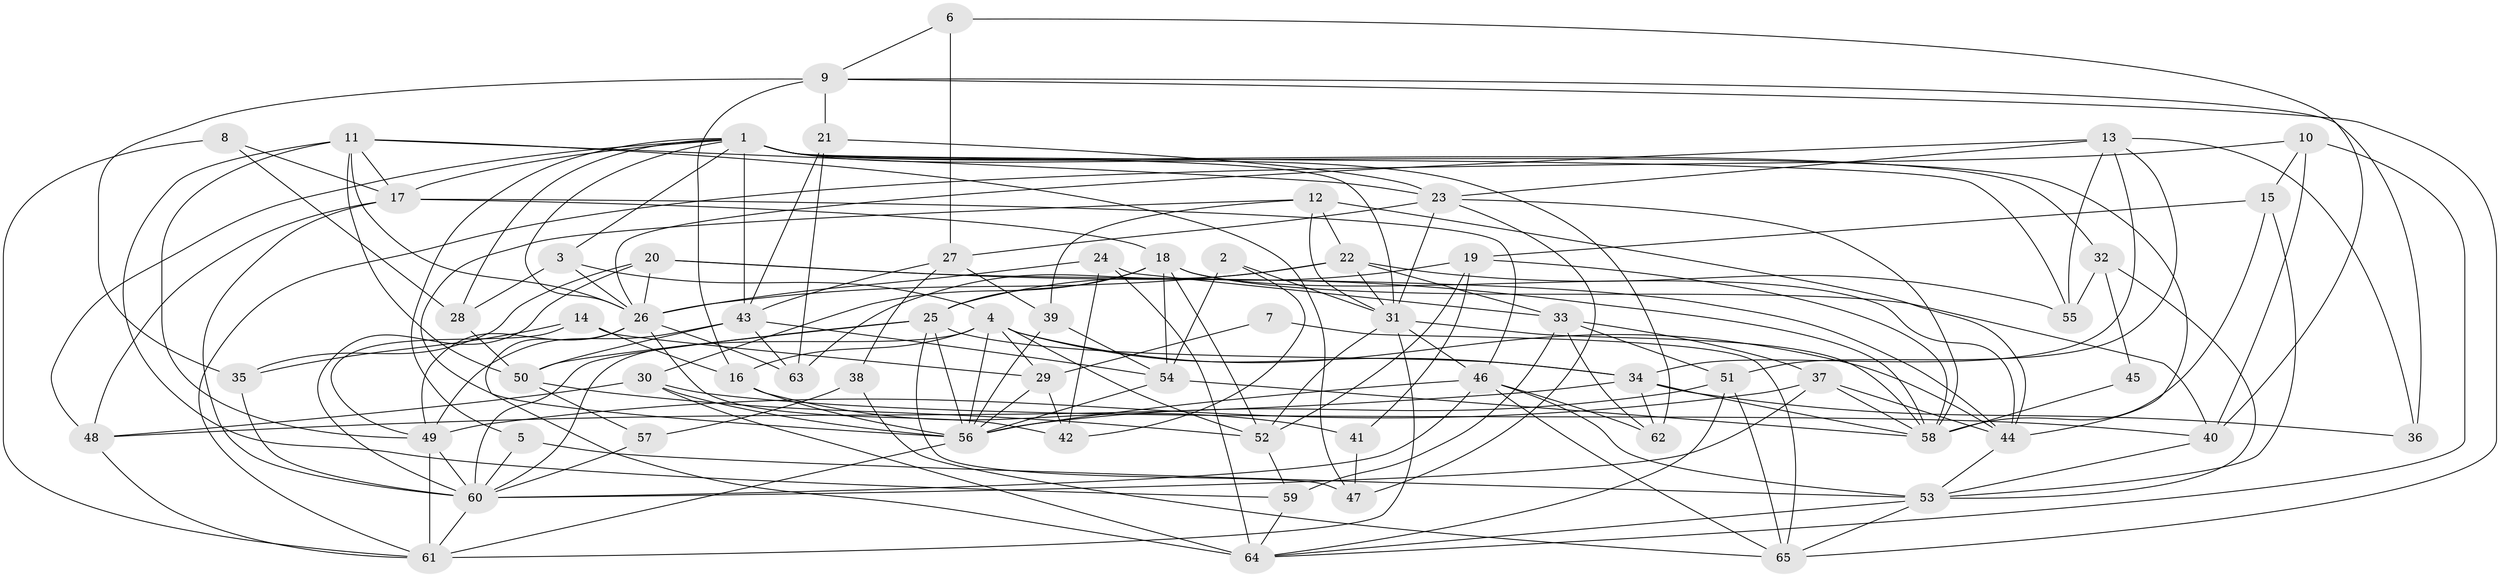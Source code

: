 // original degree distribution, {5: 0.16923076923076924, 8: 0.015384615384615385, 3: 0.24615384615384617, 6: 0.1, 4: 0.2923076923076923, 7: 0.023076923076923078, 2: 0.14615384615384616, 9: 0.007692307692307693}
// Generated by graph-tools (version 1.1) at 2025/01/03/09/25 03:01:58]
// undirected, 65 vertices, 179 edges
graph export_dot {
graph [start="1"]
  node [color=gray90,style=filled];
  1;
  2;
  3;
  4;
  5;
  6;
  7;
  8;
  9;
  10;
  11;
  12;
  13;
  14;
  15;
  16;
  17;
  18;
  19;
  20;
  21;
  22;
  23;
  24;
  25;
  26;
  27;
  28;
  29;
  30;
  31;
  32;
  33;
  34;
  35;
  36;
  37;
  38;
  39;
  40;
  41;
  42;
  43;
  44;
  45;
  46;
  47;
  48;
  49;
  50;
  51;
  52;
  53;
  54;
  55;
  56;
  57;
  58;
  59;
  60;
  61;
  62;
  63;
  64;
  65;
  1 -- 3 [weight=1.0];
  1 -- 5 [weight=1.0];
  1 -- 17 [weight=1.0];
  1 -- 26 [weight=1.0];
  1 -- 28 [weight=1.0];
  1 -- 31 [weight=1.0];
  1 -- 32 [weight=1.0];
  1 -- 43 [weight=1.0];
  1 -- 44 [weight=1.0];
  1 -- 48 [weight=1.0];
  1 -- 55 [weight=1.0];
  1 -- 62 [weight=1.0];
  2 -- 31 [weight=1.0];
  2 -- 42 [weight=1.0];
  2 -- 54 [weight=1.0];
  3 -- 4 [weight=2.0];
  3 -- 26 [weight=2.0];
  3 -- 28 [weight=1.0];
  4 -- 16 [weight=1.0];
  4 -- 29 [weight=1.0];
  4 -- 34 [weight=2.0];
  4 -- 44 [weight=1.0];
  4 -- 52 [weight=1.0];
  4 -- 56 [weight=1.0];
  4 -- 60 [weight=1.0];
  5 -- 53 [weight=1.0];
  5 -- 60 [weight=1.0];
  6 -- 9 [weight=1.0];
  6 -- 27 [weight=1.0];
  6 -- 40 [weight=1.0];
  7 -- 29 [weight=1.0];
  7 -- 65 [weight=1.0];
  8 -- 17 [weight=1.0];
  8 -- 28 [weight=1.0];
  8 -- 61 [weight=1.0];
  9 -- 16 [weight=1.0];
  9 -- 21 [weight=1.0];
  9 -- 35 [weight=2.0];
  9 -- 36 [weight=1.0];
  9 -- 65 [weight=1.0];
  10 -- 15 [weight=1.0];
  10 -- 40 [weight=1.0];
  10 -- 61 [weight=1.0];
  10 -- 64 [weight=1.0];
  11 -- 17 [weight=1.0];
  11 -- 23 [weight=1.0];
  11 -- 26 [weight=1.0];
  11 -- 47 [weight=1.0];
  11 -- 49 [weight=1.0];
  11 -- 50 [weight=1.0];
  11 -- 59 [weight=1.0];
  12 -- 22 [weight=1.0];
  12 -- 31 [weight=1.0];
  12 -- 39 [weight=1.0];
  12 -- 44 [weight=1.0];
  12 -- 56 [weight=1.0];
  13 -- 23 [weight=1.0];
  13 -- 26 [weight=1.0];
  13 -- 34 [weight=1.0];
  13 -- 36 [weight=1.0];
  13 -- 51 [weight=1.0];
  13 -- 55 [weight=1.0];
  14 -- 16 [weight=1.0];
  14 -- 29 [weight=1.0];
  14 -- 35 [weight=1.0];
  14 -- 49 [weight=1.0];
  15 -- 19 [weight=1.0];
  15 -- 53 [weight=1.0];
  15 -- 58 [weight=1.0];
  16 -- 41 [weight=1.0];
  16 -- 56 [weight=1.0];
  17 -- 18 [weight=1.0];
  17 -- 46 [weight=1.0];
  17 -- 48 [weight=1.0];
  17 -- 60 [weight=1.0];
  18 -- 25 [weight=1.0];
  18 -- 30 [weight=1.0];
  18 -- 40 [weight=1.0];
  18 -- 44 [weight=2.0];
  18 -- 52 [weight=1.0];
  18 -- 54 [weight=1.0];
  19 -- 25 [weight=1.0];
  19 -- 41 [weight=1.0];
  19 -- 52 [weight=1.0];
  19 -- 58 [weight=1.0];
  20 -- 26 [weight=1.0];
  20 -- 35 [weight=1.0];
  20 -- 44 [weight=1.0];
  20 -- 58 [weight=1.0];
  20 -- 60 [weight=1.0];
  21 -- 23 [weight=1.0];
  21 -- 43 [weight=1.0];
  21 -- 63 [weight=1.0];
  22 -- 26 [weight=1.0];
  22 -- 31 [weight=1.0];
  22 -- 33 [weight=1.0];
  22 -- 55 [weight=1.0];
  22 -- 63 [weight=1.0];
  23 -- 27 [weight=1.0];
  23 -- 31 [weight=1.0];
  23 -- 47 [weight=1.0];
  23 -- 58 [weight=1.0];
  24 -- 26 [weight=1.0];
  24 -- 33 [weight=1.0];
  24 -- 42 [weight=1.0];
  24 -- 64 [weight=1.0];
  25 -- 34 [weight=1.0];
  25 -- 47 [weight=1.0];
  25 -- 50 [weight=1.0];
  25 -- 56 [weight=1.0];
  25 -- 60 [weight=2.0];
  26 -- 42 [weight=1.0];
  26 -- 49 [weight=1.0];
  26 -- 63 [weight=1.0];
  26 -- 64 [weight=1.0];
  27 -- 38 [weight=1.0];
  27 -- 39 [weight=1.0];
  27 -- 43 [weight=1.0];
  28 -- 50 [weight=1.0];
  29 -- 42 [weight=1.0];
  29 -- 56 [weight=1.0];
  30 -- 40 [weight=1.0];
  30 -- 48 [weight=1.0];
  30 -- 56 [weight=1.0];
  30 -- 64 [weight=2.0];
  31 -- 46 [weight=1.0];
  31 -- 52 [weight=1.0];
  31 -- 58 [weight=2.0];
  31 -- 61 [weight=1.0];
  32 -- 45 [weight=1.0];
  32 -- 53 [weight=1.0];
  32 -- 55 [weight=2.0];
  33 -- 37 [weight=1.0];
  33 -- 51 [weight=1.0];
  33 -- 59 [weight=2.0];
  33 -- 62 [weight=1.0];
  34 -- 36 [weight=1.0];
  34 -- 48 [weight=1.0];
  34 -- 58 [weight=1.0];
  34 -- 62 [weight=1.0];
  35 -- 60 [weight=2.0];
  37 -- 44 [weight=1.0];
  37 -- 49 [weight=2.0];
  37 -- 58 [weight=1.0];
  37 -- 60 [weight=1.0];
  38 -- 57 [weight=1.0];
  38 -- 65 [weight=1.0];
  39 -- 54 [weight=1.0];
  39 -- 56 [weight=1.0];
  40 -- 53 [weight=1.0];
  41 -- 47 [weight=1.0];
  43 -- 49 [weight=1.0];
  43 -- 50 [weight=1.0];
  43 -- 54 [weight=1.0];
  43 -- 63 [weight=1.0];
  44 -- 53 [weight=1.0];
  45 -- 58 [weight=2.0];
  46 -- 53 [weight=1.0];
  46 -- 56 [weight=1.0];
  46 -- 60 [weight=1.0];
  46 -- 62 [weight=1.0];
  46 -- 65 [weight=1.0];
  48 -- 61 [weight=1.0];
  49 -- 60 [weight=1.0];
  49 -- 61 [weight=1.0];
  50 -- 52 [weight=1.0];
  50 -- 57 [weight=1.0];
  51 -- 56 [weight=1.0];
  51 -- 64 [weight=1.0];
  51 -- 65 [weight=1.0];
  52 -- 59 [weight=1.0];
  53 -- 64 [weight=1.0];
  53 -- 65 [weight=1.0];
  54 -- 56 [weight=1.0];
  54 -- 58 [weight=1.0];
  56 -- 61 [weight=1.0];
  57 -- 60 [weight=1.0];
  59 -- 64 [weight=1.0];
  60 -- 61 [weight=1.0];
}
